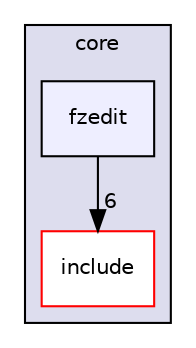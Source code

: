 digraph "core/fzedit" {
  compound=true
  node [ fontsize="10", fontname="Helvetica"];
  edge [ labelfontsize="10", labelfontname="Helvetica"];
  subgraph clusterdir_4270bfced15e0e73154b13468c7c9ad9 {
    graph [ bgcolor="#ddddee", pencolor="black", label="core" fontname="Helvetica", fontsize="10", URL="dir_4270bfced15e0e73154b13468c7c9ad9.html"]
  dir_24d671cfcbc5d5238a6bd565a49d198f [shape=box label="include" fillcolor="white" style="filled" color="red" URL="dir_24d671cfcbc5d5238a6bd565a49d198f.html"];
  dir_4b0ddcbaa0bda9ed65d35057b4caac96 [shape=box, label="fzedit", style="filled", fillcolor="#eeeeff", pencolor="black", URL="dir_4b0ddcbaa0bda9ed65d35057b4caac96.html"];
  }
  dir_4b0ddcbaa0bda9ed65d35057b4caac96->dir_24d671cfcbc5d5238a6bd565a49d198f [headlabel="6", labeldistance=1.5 headhref="dir_000003_000050.html"];
}
